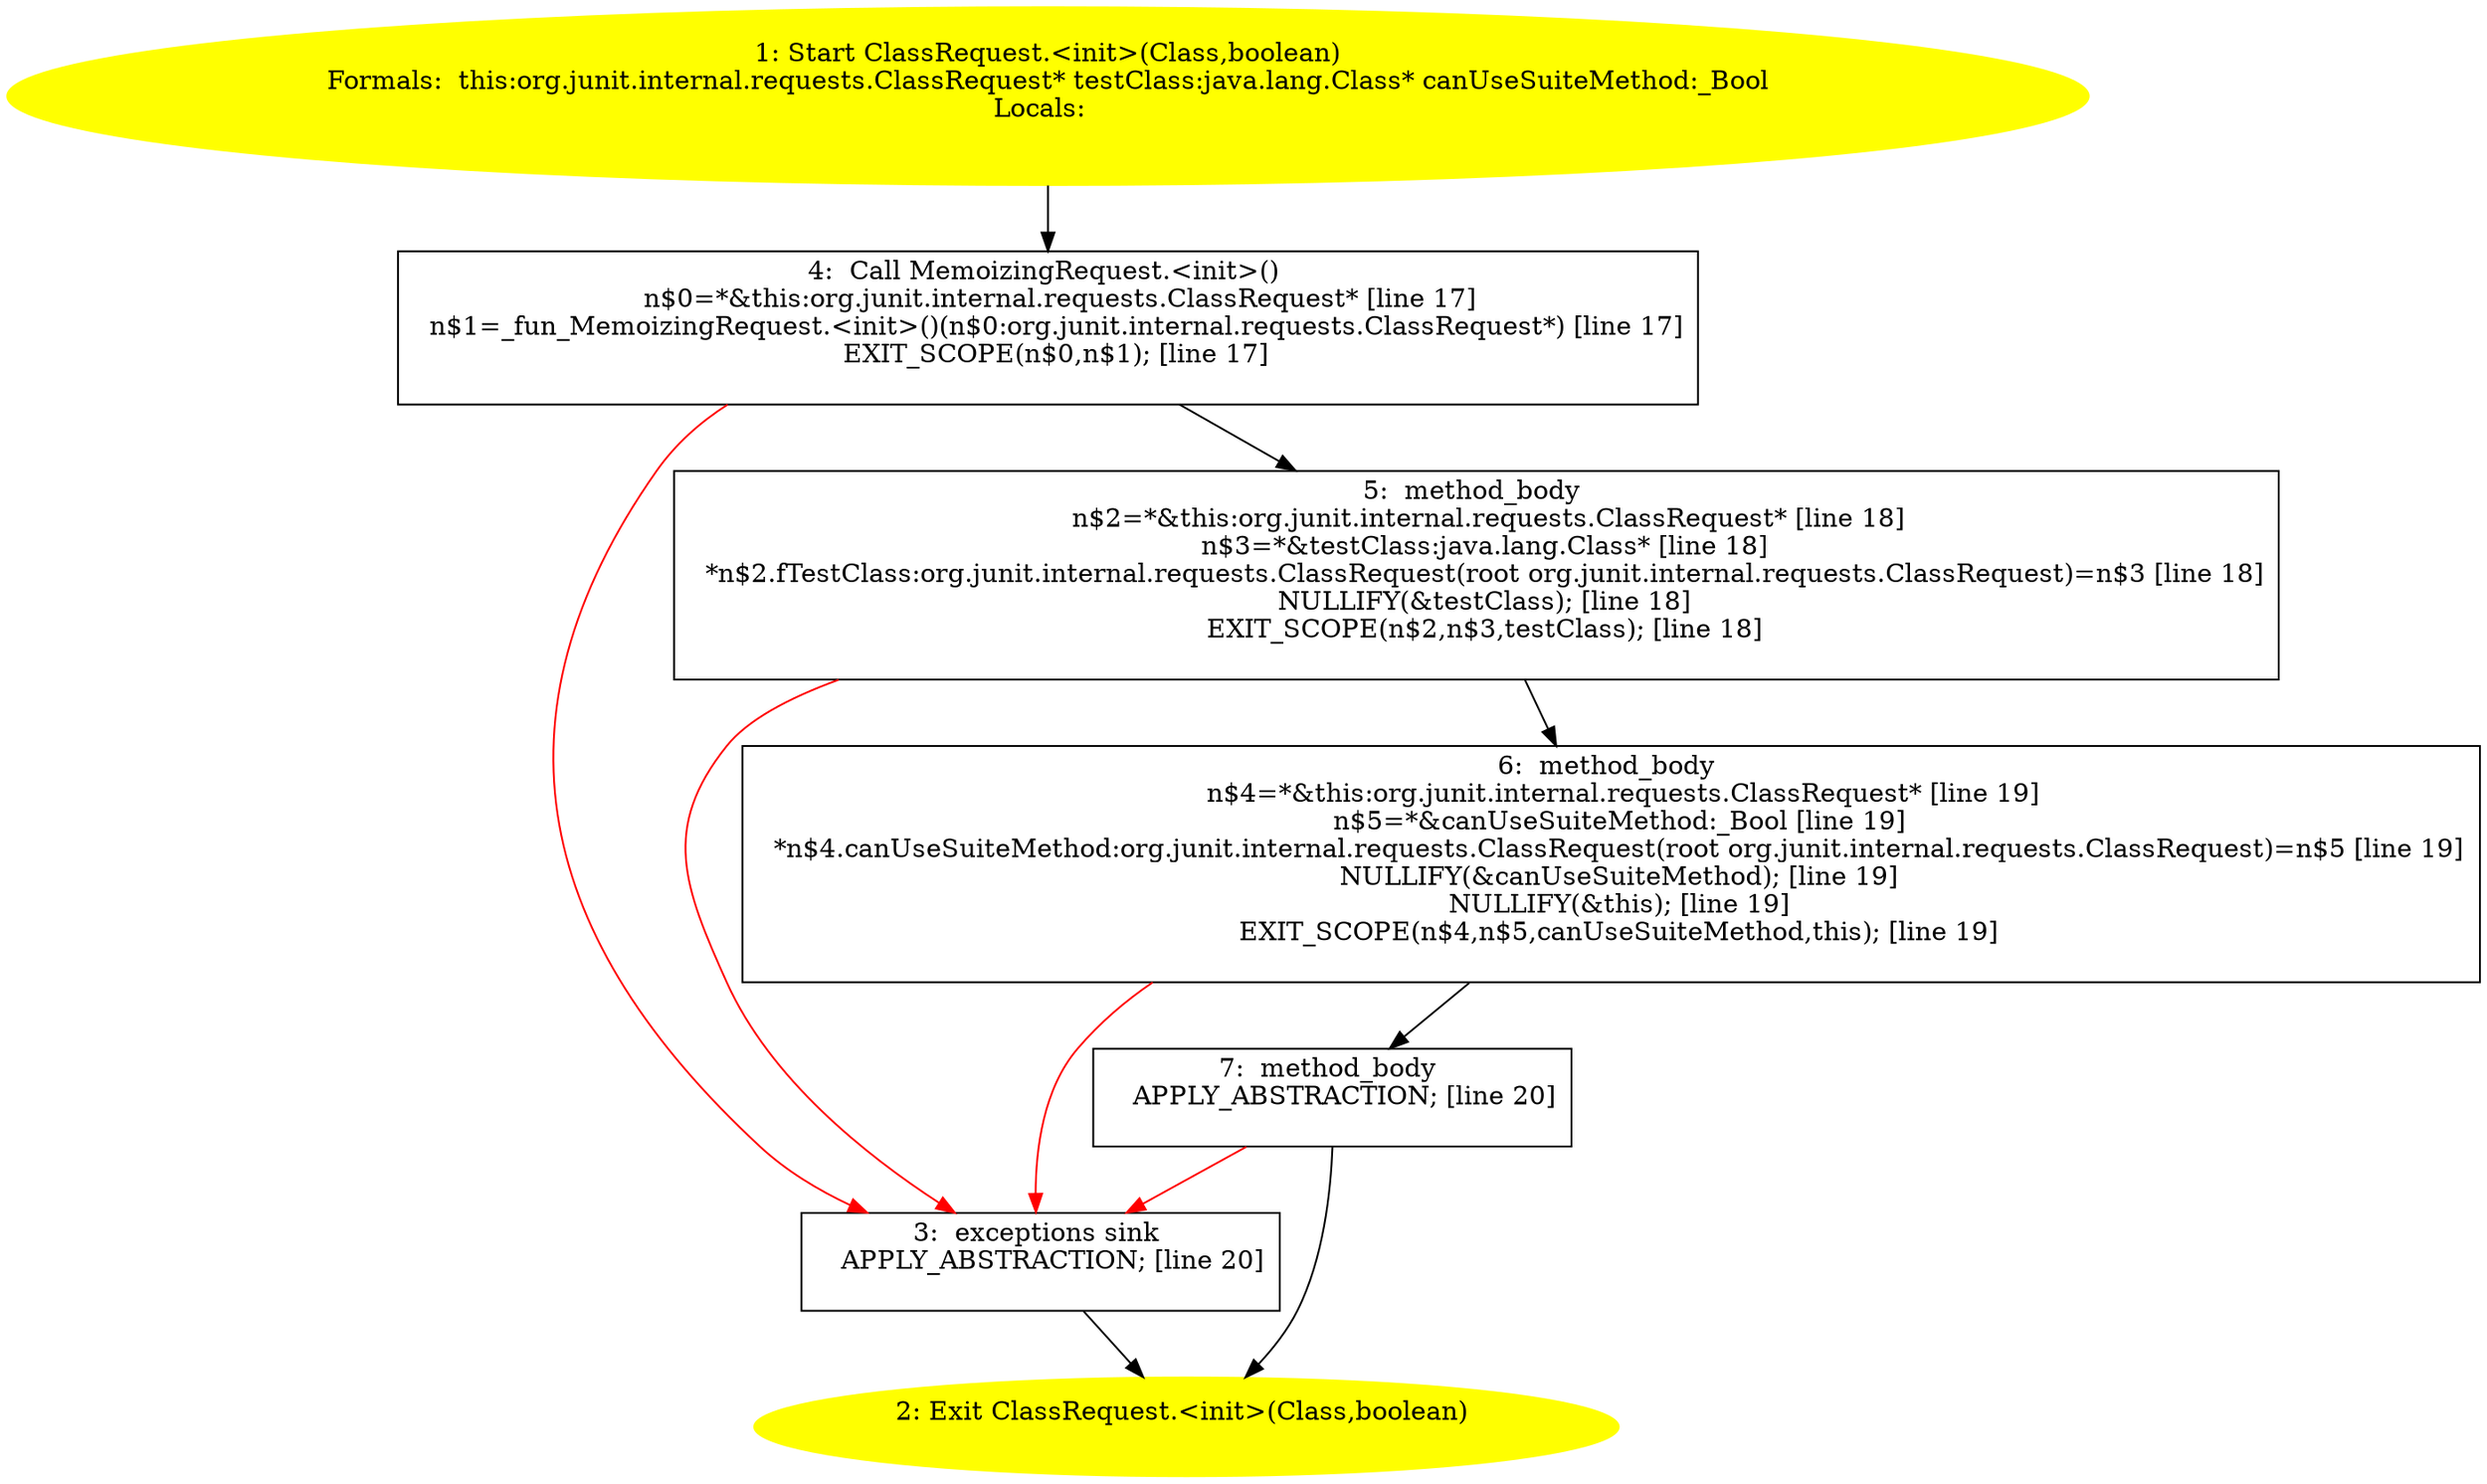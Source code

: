 /* @generated */
digraph cfg {
"org.junit.internal.requests.ClassRequest.<init>(java.lang.Class,boolean).8599d968bbd15f71e4f9d33f88218a72_1" [label="1: Start ClassRequest.<init>(Class,boolean)\nFormals:  this:org.junit.internal.requests.ClassRequest* testClass:java.lang.Class* canUseSuiteMethod:_Bool\nLocals:  \n  " color=yellow style=filled]
	

	 "org.junit.internal.requests.ClassRequest.<init>(java.lang.Class,boolean).8599d968bbd15f71e4f9d33f88218a72_1" -> "org.junit.internal.requests.ClassRequest.<init>(java.lang.Class,boolean).8599d968bbd15f71e4f9d33f88218a72_4" ;
"org.junit.internal.requests.ClassRequest.<init>(java.lang.Class,boolean).8599d968bbd15f71e4f9d33f88218a72_2" [label="2: Exit ClassRequest.<init>(Class,boolean) \n  " color=yellow style=filled]
	

"org.junit.internal.requests.ClassRequest.<init>(java.lang.Class,boolean).8599d968bbd15f71e4f9d33f88218a72_3" [label="3:  exceptions sink \n   APPLY_ABSTRACTION; [line 20]\n " shape="box"]
	

	 "org.junit.internal.requests.ClassRequest.<init>(java.lang.Class,boolean).8599d968bbd15f71e4f9d33f88218a72_3" -> "org.junit.internal.requests.ClassRequest.<init>(java.lang.Class,boolean).8599d968bbd15f71e4f9d33f88218a72_2" ;
"org.junit.internal.requests.ClassRequest.<init>(java.lang.Class,boolean).8599d968bbd15f71e4f9d33f88218a72_4" [label="4:  Call MemoizingRequest.<init>() \n   n$0=*&this:org.junit.internal.requests.ClassRequest* [line 17]\n  n$1=_fun_MemoizingRequest.<init>()(n$0:org.junit.internal.requests.ClassRequest*) [line 17]\n  EXIT_SCOPE(n$0,n$1); [line 17]\n " shape="box"]
	

	 "org.junit.internal.requests.ClassRequest.<init>(java.lang.Class,boolean).8599d968bbd15f71e4f9d33f88218a72_4" -> "org.junit.internal.requests.ClassRequest.<init>(java.lang.Class,boolean).8599d968bbd15f71e4f9d33f88218a72_5" ;
	 "org.junit.internal.requests.ClassRequest.<init>(java.lang.Class,boolean).8599d968bbd15f71e4f9d33f88218a72_4" -> "org.junit.internal.requests.ClassRequest.<init>(java.lang.Class,boolean).8599d968bbd15f71e4f9d33f88218a72_3" [color="red" ];
"org.junit.internal.requests.ClassRequest.<init>(java.lang.Class,boolean).8599d968bbd15f71e4f9d33f88218a72_5" [label="5:  method_body \n   n$2=*&this:org.junit.internal.requests.ClassRequest* [line 18]\n  n$3=*&testClass:java.lang.Class* [line 18]\n  *n$2.fTestClass:org.junit.internal.requests.ClassRequest(root org.junit.internal.requests.ClassRequest)=n$3 [line 18]\n  NULLIFY(&testClass); [line 18]\n  EXIT_SCOPE(n$2,n$3,testClass); [line 18]\n " shape="box"]
	

	 "org.junit.internal.requests.ClassRequest.<init>(java.lang.Class,boolean).8599d968bbd15f71e4f9d33f88218a72_5" -> "org.junit.internal.requests.ClassRequest.<init>(java.lang.Class,boolean).8599d968bbd15f71e4f9d33f88218a72_6" ;
	 "org.junit.internal.requests.ClassRequest.<init>(java.lang.Class,boolean).8599d968bbd15f71e4f9d33f88218a72_5" -> "org.junit.internal.requests.ClassRequest.<init>(java.lang.Class,boolean).8599d968bbd15f71e4f9d33f88218a72_3" [color="red" ];
"org.junit.internal.requests.ClassRequest.<init>(java.lang.Class,boolean).8599d968bbd15f71e4f9d33f88218a72_6" [label="6:  method_body \n   n$4=*&this:org.junit.internal.requests.ClassRequest* [line 19]\n  n$5=*&canUseSuiteMethod:_Bool [line 19]\n  *n$4.canUseSuiteMethod:org.junit.internal.requests.ClassRequest(root org.junit.internal.requests.ClassRequest)=n$5 [line 19]\n  NULLIFY(&canUseSuiteMethod); [line 19]\n  NULLIFY(&this); [line 19]\n  EXIT_SCOPE(n$4,n$5,canUseSuiteMethod,this); [line 19]\n " shape="box"]
	

	 "org.junit.internal.requests.ClassRequest.<init>(java.lang.Class,boolean).8599d968bbd15f71e4f9d33f88218a72_6" -> "org.junit.internal.requests.ClassRequest.<init>(java.lang.Class,boolean).8599d968bbd15f71e4f9d33f88218a72_7" ;
	 "org.junit.internal.requests.ClassRequest.<init>(java.lang.Class,boolean).8599d968bbd15f71e4f9d33f88218a72_6" -> "org.junit.internal.requests.ClassRequest.<init>(java.lang.Class,boolean).8599d968bbd15f71e4f9d33f88218a72_3" [color="red" ];
"org.junit.internal.requests.ClassRequest.<init>(java.lang.Class,boolean).8599d968bbd15f71e4f9d33f88218a72_7" [label="7:  method_body \n   APPLY_ABSTRACTION; [line 20]\n " shape="box"]
	

	 "org.junit.internal.requests.ClassRequest.<init>(java.lang.Class,boolean).8599d968bbd15f71e4f9d33f88218a72_7" -> "org.junit.internal.requests.ClassRequest.<init>(java.lang.Class,boolean).8599d968bbd15f71e4f9d33f88218a72_2" ;
	 "org.junit.internal.requests.ClassRequest.<init>(java.lang.Class,boolean).8599d968bbd15f71e4f9d33f88218a72_7" -> "org.junit.internal.requests.ClassRequest.<init>(java.lang.Class,boolean).8599d968bbd15f71e4f9d33f88218a72_3" [color="red" ];
}
